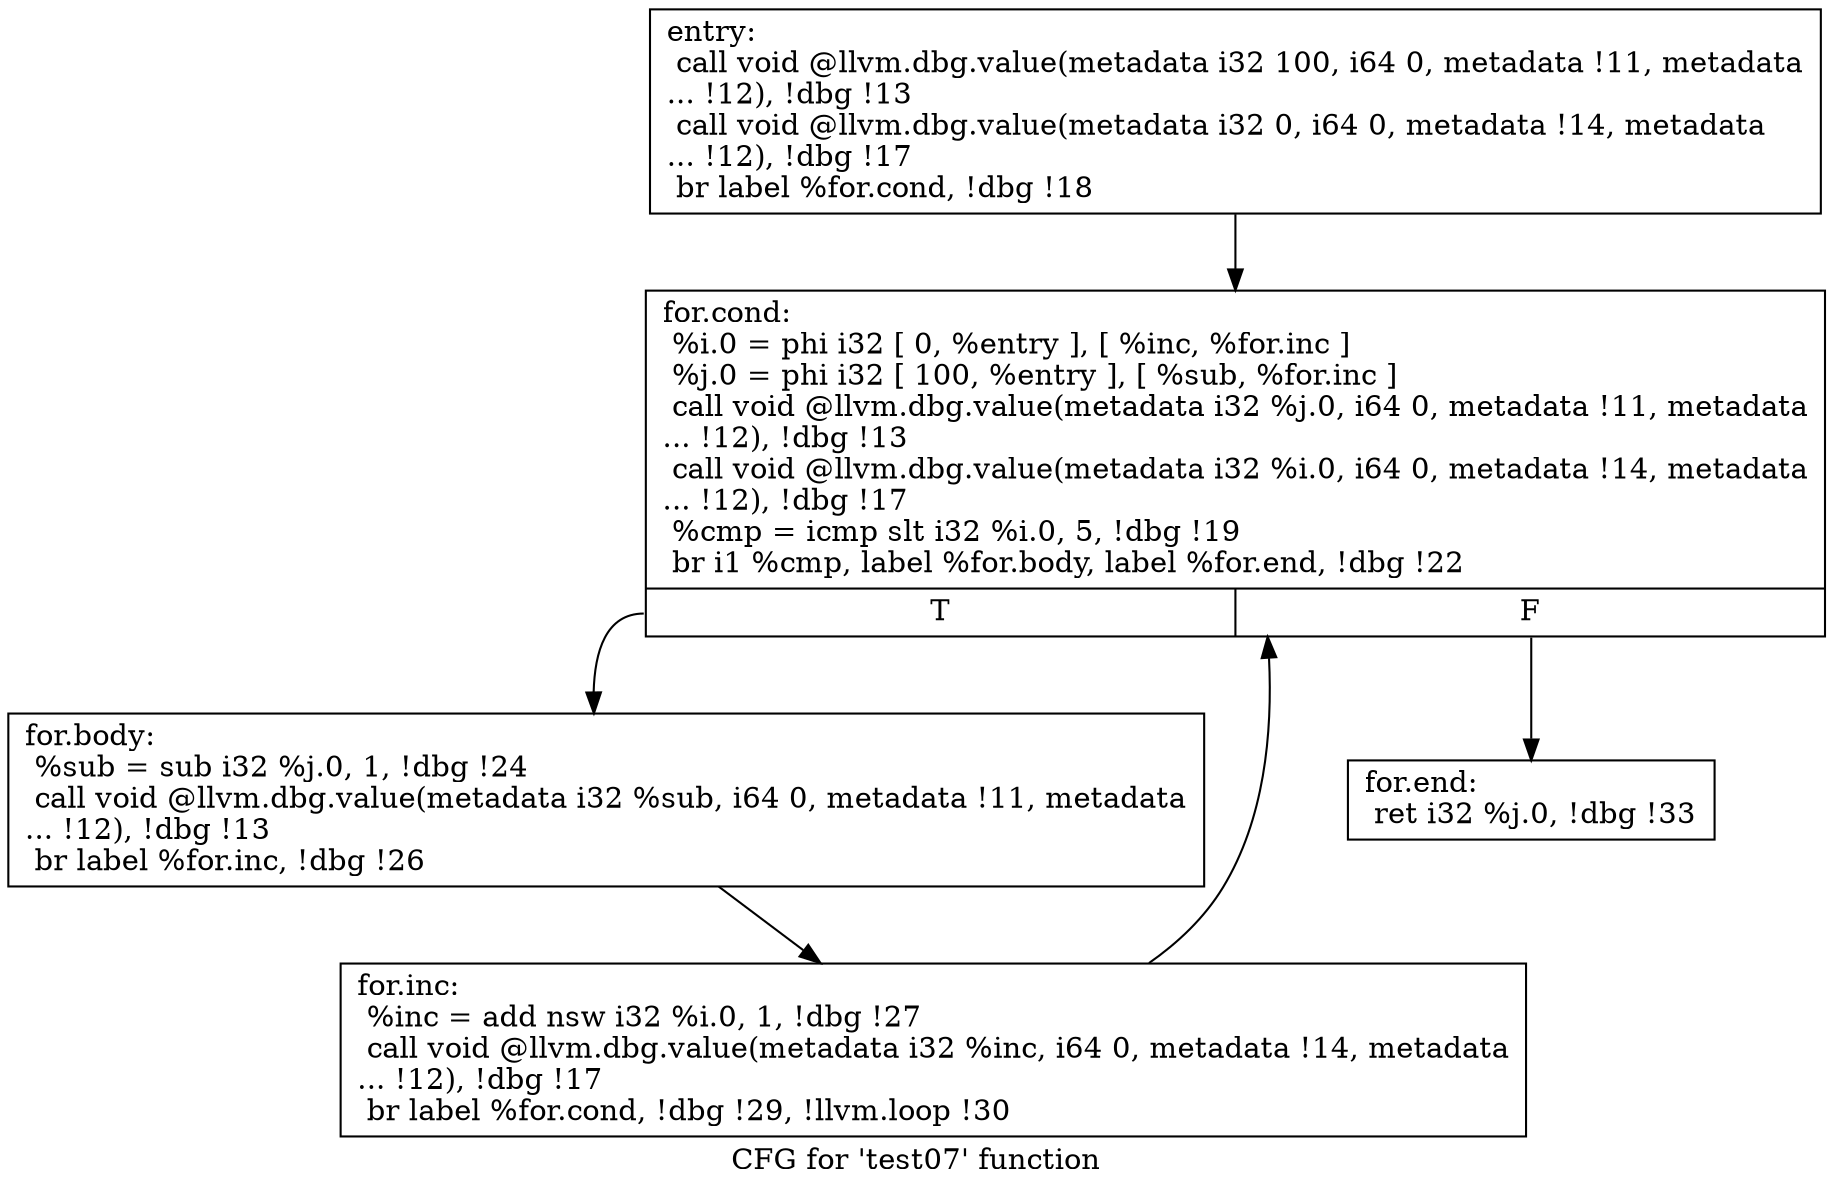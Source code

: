digraph "CFG for 'test07' function" {
	label="CFG for 'test07' function";

	Node0x52371d0 [shape=record,label="{entry:\l  call void @llvm.dbg.value(metadata i32 100, i64 0, metadata !11, metadata\l... !12), !dbg !13\l  call void @llvm.dbg.value(metadata i32 0, i64 0, metadata !14, metadata\l... !12), !dbg !17\l  br label %for.cond, !dbg !18\l}"];
	Node0x52371d0 -> Node0x5239d30;
	Node0x5239d30 [shape=record,label="{for.cond:                                         \l  %i.0 = phi i32 [ 0, %entry ], [ %inc, %for.inc ]\l  %j.0 = phi i32 [ 100, %entry ], [ %sub, %for.inc ]\l  call void @llvm.dbg.value(metadata i32 %j.0, i64 0, metadata !11, metadata\l... !12), !dbg !13\l  call void @llvm.dbg.value(metadata i32 %i.0, i64 0, metadata !14, metadata\l... !12), !dbg !17\l  %cmp = icmp slt i32 %i.0, 5, !dbg !19\l  br i1 %cmp, label %for.body, label %for.end, !dbg !22\l|{<s0>T|<s1>F}}"];
	Node0x5239d30:s0 -> Node0x523a2b0;
	Node0x5239d30:s1 -> Node0x523a360;
	Node0x523a2b0 [shape=record,label="{for.body:                                         \l  %sub = sub i32 %j.0, 1, !dbg !24\l  call void @llvm.dbg.value(metadata i32 %sub, i64 0, metadata !11, metadata\l... !12), !dbg !13\l  br label %for.inc, !dbg !26\l}"];
	Node0x523a2b0 -> Node0x523aaa0;
	Node0x523aaa0 [shape=record,label="{for.inc:                                          \l  %inc = add nsw i32 %i.0, 1, !dbg !27\l  call void @llvm.dbg.value(metadata i32 %inc, i64 0, metadata !14, metadata\l... !12), !dbg !17\l  br label %for.cond, !dbg !29, !llvm.loop !30\l}"];
	Node0x523aaa0 -> Node0x5239d30;
	Node0x523a360 [shape=record,label="{for.end:                                          \l  ret i32 %j.0, !dbg !33\l}"];
}
